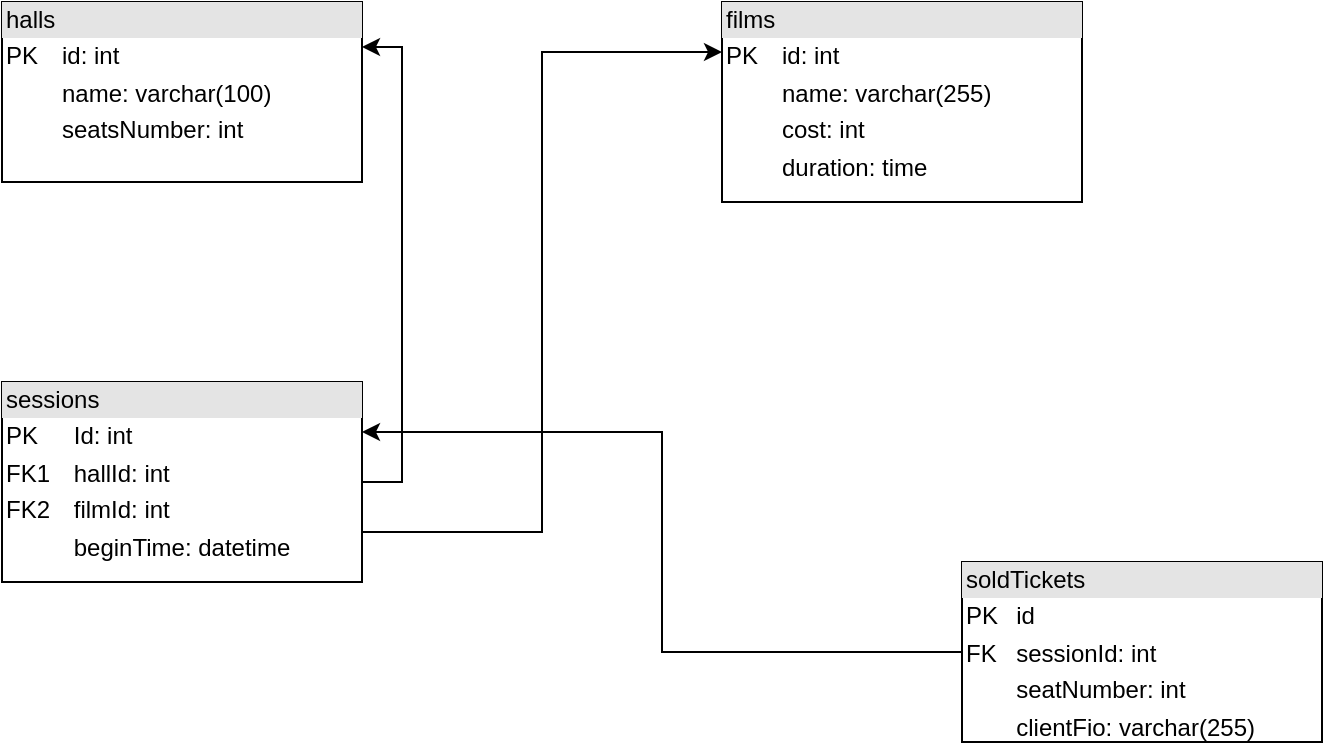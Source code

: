 <mxfile version="21.3.7" type="device">
  <diagram name="Page-1" id="qHuYyfzHn8dwcD8tmet7">
    <mxGraphModel dx="792" dy="1146" grid="1" gridSize="10" guides="1" tooltips="1" connect="1" arrows="1" fold="1" page="1" pageScale="1" pageWidth="827" pageHeight="1169" math="0" shadow="0">
      <root>
        <mxCell id="0" />
        <mxCell id="1" parent="0" />
        <mxCell id="20w_xGvT0Qjklsjjxzqf-1" value="&lt;div style=&quot;box-sizing:border-box;width:100%;background:#e4e4e4;padding:2px;&quot;&gt;halls&lt;/div&gt;&lt;table style=&quot;width:100%;font-size:1em;&quot; cellpadding=&quot;2&quot; cellspacing=&quot;0&quot;&gt;&lt;tbody&gt;&lt;tr&gt;&lt;td&gt;PK&lt;/td&gt;&lt;td&gt;id: int&lt;/td&gt;&lt;/tr&gt;&lt;tr&gt;&lt;td&gt;&lt;br&gt;&lt;/td&gt;&lt;td&gt;name: varchar(100)&lt;/td&gt;&lt;/tr&gt;&lt;tr&gt;&lt;td&gt;&lt;/td&gt;&lt;td&gt;seatsNumber: int&lt;/td&gt;&lt;/tr&gt;&lt;/tbody&gt;&lt;/table&gt;" style="verticalAlign=top;align=left;overflow=fill;html=1;whiteSpace=wrap;" vertex="1" parent="1">
          <mxGeometry x="90" y="80" width="180" height="90" as="geometry" />
        </mxCell>
        <mxCell id="20w_xGvT0Qjklsjjxzqf-2" value="&lt;div style=&quot;box-sizing:border-box;width:100%;background:#e4e4e4;padding:2px;&quot;&gt;films&lt;/div&gt;&lt;table style=&quot;width:100%;font-size:1em;&quot; cellpadding=&quot;2&quot; cellspacing=&quot;0&quot;&gt;&lt;tbody&gt;&lt;tr&gt;&lt;td&gt;PK&lt;/td&gt;&lt;td&gt;id: int&lt;/td&gt;&lt;/tr&gt;&lt;tr&gt;&lt;td&gt;&lt;br&gt;&lt;/td&gt;&lt;td&gt;name: varchar(255)&lt;/td&gt;&lt;/tr&gt;&lt;tr&gt;&lt;td&gt;&lt;/td&gt;&lt;td&gt;cost: int&lt;br&gt;&lt;/td&gt;&lt;/tr&gt;&lt;tr&gt;&lt;td&gt;&lt;br&gt;&lt;/td&gt;&lt;td&gt;duration: time&lt;/td&gt;&lt;/tr&gt;&lt;/tbody&gt;&lt;/table&gt;" style="verticalAlign=top;align=left;overflow=fill;html=1;whiteSpace=wrap;" vertex="1" parent="1">
          <mxGeometry x="450" y="80" width="180" height="100" as="geometry" />
        </mxCell>
        <mxCell id="20w_xGvT0Qjklsjjxzqf-4" style="edgeStyle=orthogonalEdgeStyle;rounded=0;orthogonalLoop=1;jettySize=auto;html=1;exitX=1;exitY=0.5;exitDx=0;exitDy=0;entryX=1;entryY=0.25;entryDx=0;entryDy=0;" edge="1" parent="1" source="20w_xGvT0Qjklsjjxzqf-3" target="20w_xGvT0Qjklsjjxzqf-1">
          <mxGeometry relative="1" as="geometry" />
        </mxCell>
        <mxCell id="20w_xGvT0Qjklsjjxzqf-5" style="edgeStyle=orthogonalEdgeStyle;rounded=0;orthogonalLoop=1;jettySize=auto;html=1;exitX=1;exitY=0.75;exitDx=0;exitDy=0;entryX=0;entryY=0.25;entryDx=0;entryDy=0;" edge="1" parent="1" source="20w_xGvT0Qjklsjjxzqf-3" target="20w_xGvT0Qjklsjjxzqf-2">
          <mxGeometry relative="1" as="geometry" />
        </mxCell>
        <mxCell id="20w_xGvT0Qjklsjjxzqf-3" value="&lt;div style=&quot;box-sizing:border-box;width:100%;background:#e4e4e4;padding:2px;&quot;&gt;sessions&lt;/div&gt;&lt;table style=&quot;width:100%;font-size:1em;&quot; cellpadding=&quot;2&quot; cellspacing=&quot;0&quot;&gt;&lt;tbody&gt;&lt;tr&gt;&lt;td&gt;PK&lt;/td&gt;&lt;td&gt;Id: int&lt;/td&gt;&lt;/tr&gt;&lt;tr&gt;&lt;td&gt;FK1&lt;/td&gt;&lt;td&gt;hallId: int&lt;/td&gt;&lt;/tr&gt;&lt;tr&gt;&lt;td&gt;FK2&lt;/td&gt;&lt;td&gt;filmId: int&lt;br&gt;&lt;/td&gt;&lt;/tr&gt;&lt;tr&gt;&lt;td&gt;&lt;br&gt;&lt;/td&gt;&lt;td&gt;beginTime: datetime&lt;/td&gt;&lt;/tr&gt;&lt;tr&gt;&lt;td&gt;&lt;br&gt;&lt;/td&gt;&lt;td&gt;&lt;br&gt;&lt;/td&gt;&lt;/tr&gt;&lt;tr&gt;&lt;td&gt;&lt;br&gt;&lt;/td&gt;&lt;td&gt;&lt;br&gt;&lt;/td&gt;&lt;/tr&gt;&lt;tr&gt;&lt;td&gt;&lt;br&gt;&lt;/td&gt;&lt;td&gt;&lt;br&gt;&lt;/td&gt;&lt;/tr&gt;&lt;/tbody&gt;&lt;/table&gt;" style="verticalAlign=top;align=left;overflow=fill;html=1;whiteSpace=wrap;" vertex="1" parent="1">
          <mxGeometry x="90" y="270" width="180" height="100" as="geometry" />
        </mxCell>
        <mxCell id="20w_xGvT0Qjklsjjxzqf-7" style="edgeStyle=orthogonalEdgeStyle;rounded=0;orthogonalLoop=1;jettySize=auto;html=1;exitX=0;exitY=0.5;exitDx=0;exitDy=0;entryX=1;entryY=0.25;entryDx=0;entryDy=0;" edge="1" parent="1" source="20w_xGvT0Qjklsjjxzqf-6" target="20w_xGvT0Qjklsjjxzqf-3">
          <mxGeometry relative="1" as="geometry" />
        </mxCell>
        <mxCell id="20w_xGvT0Qjklsjjxzqf-6" value="&lt;div style=&quot;box-sizing:border-box;width:100%;background:#e4e4e4;padding:2px;&quot;&gt;soldTickets&lt;/div&gt;&lt;table style=&quot;width:100%;font-size:1em;&quot; cellpadding=&quot;2&quot; cellspacing=&quot;0&quot;&gt;&lt;tbody&gt;&lt;tr&gt;&lt;td&gt;PK&lt;/td&gt;&lt;td&gt;id&lt;/td&gt;&lt;/tr&gt;&lt;tr&gt;&lt;td&gt;FK&lt;/td&gt;&lt;td&gt;sessionId: int&lt;/td&gt;&lt;/tr&gt;&lt;tr&gt;&lt;td&gt;&lt;/td&gt;&lt;td&gt;seatNumber: int&lt;br&gt;&lt;/td&gt;&lt;/tr&gt;&lt;tr&gt;&lt;td&gt;&lt;br&gt;&lt;/td&gt;&lt;td&gt;clientFio: varchar(255)&lt;/td&gt;&lt;/tr&gt;&lt;/tbody&gt;&lt;/table&gt;" style="verticalAlign=top;align=left;overflow=fill;html=1;whiteSpace=wrap;" vertex="1" parent="1">
          <mxGeometry x="570" y="360" width="180" height="90" as="geometry" />
        </mxCell>
      </root>
    </mxGraphModel>
  </diagram>
</mxfile>
